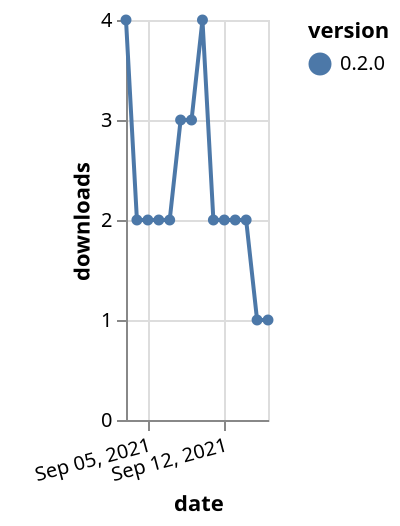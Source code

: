 {"$schema": "https://vega.github.io/schema/vega-lite/v5.json", "description": "A simple bar chart with embedded data.", "data": {"values": [{"date": "2021-09-03", "total": 44, "delta": 4, "version": "0.2.0"}, {"date": "2021-09-04", "total": 46, "delta": 2, "version": "0.2.0"}, {"date": "2021-09-05", "total": 48, "delta": 2, "version": "0.2.0"}, {"date": "2021-09-06", "total": 50, "delta": 2, "version": "0.2.0"}, {"date": "2021-09-07", "total": 52, "delta": 2, "version": "0.2.0"}, {"date": "2021-09-08", "total": 55, "delta": 3, "version": "0.2.0"}, {"date": "2021-09-09", "total": 58, "delta": 3, "version": "0.2.0"}, {"date": "2021-09-10", "total": 62, "delta": 4, "version": "0.2.0"}, {"date": "2021-09-11", "total": 64, "delta": 2, "version": "0.2.0"}, {"date": "2021-09-12", "total": 66, "delta": 2, "version": "0.2.0"}, {"date": "2021-09-13", "total": 68, "delta": 2, "version": "0.2.0"}, {"date": "2021-09-14", "total": 70, "delta": 2, "version": "0.2.0"}, {"date": "2021-09-15", "total": 71, "delta": 1, "version": "0.2.0"}, {"date": "2021-09-16", "total": 72, "delta": 1, "version": "0.2.0"}]}, "width": "container", "mark": {"type": "line", "point": {"filled": true}}, "encoding": {"x": {"field": "date", "type": "temporal", "timeUnit": "yearmonthdate", "title": "date", "axis": {"labelAngle": -15}}, "y": {"field": "delta", "type": "quantitative", "title": "downloads"}, "color": {"field": "version", "type": "nominal"}, "tooltip": {"field": "delta"}}}